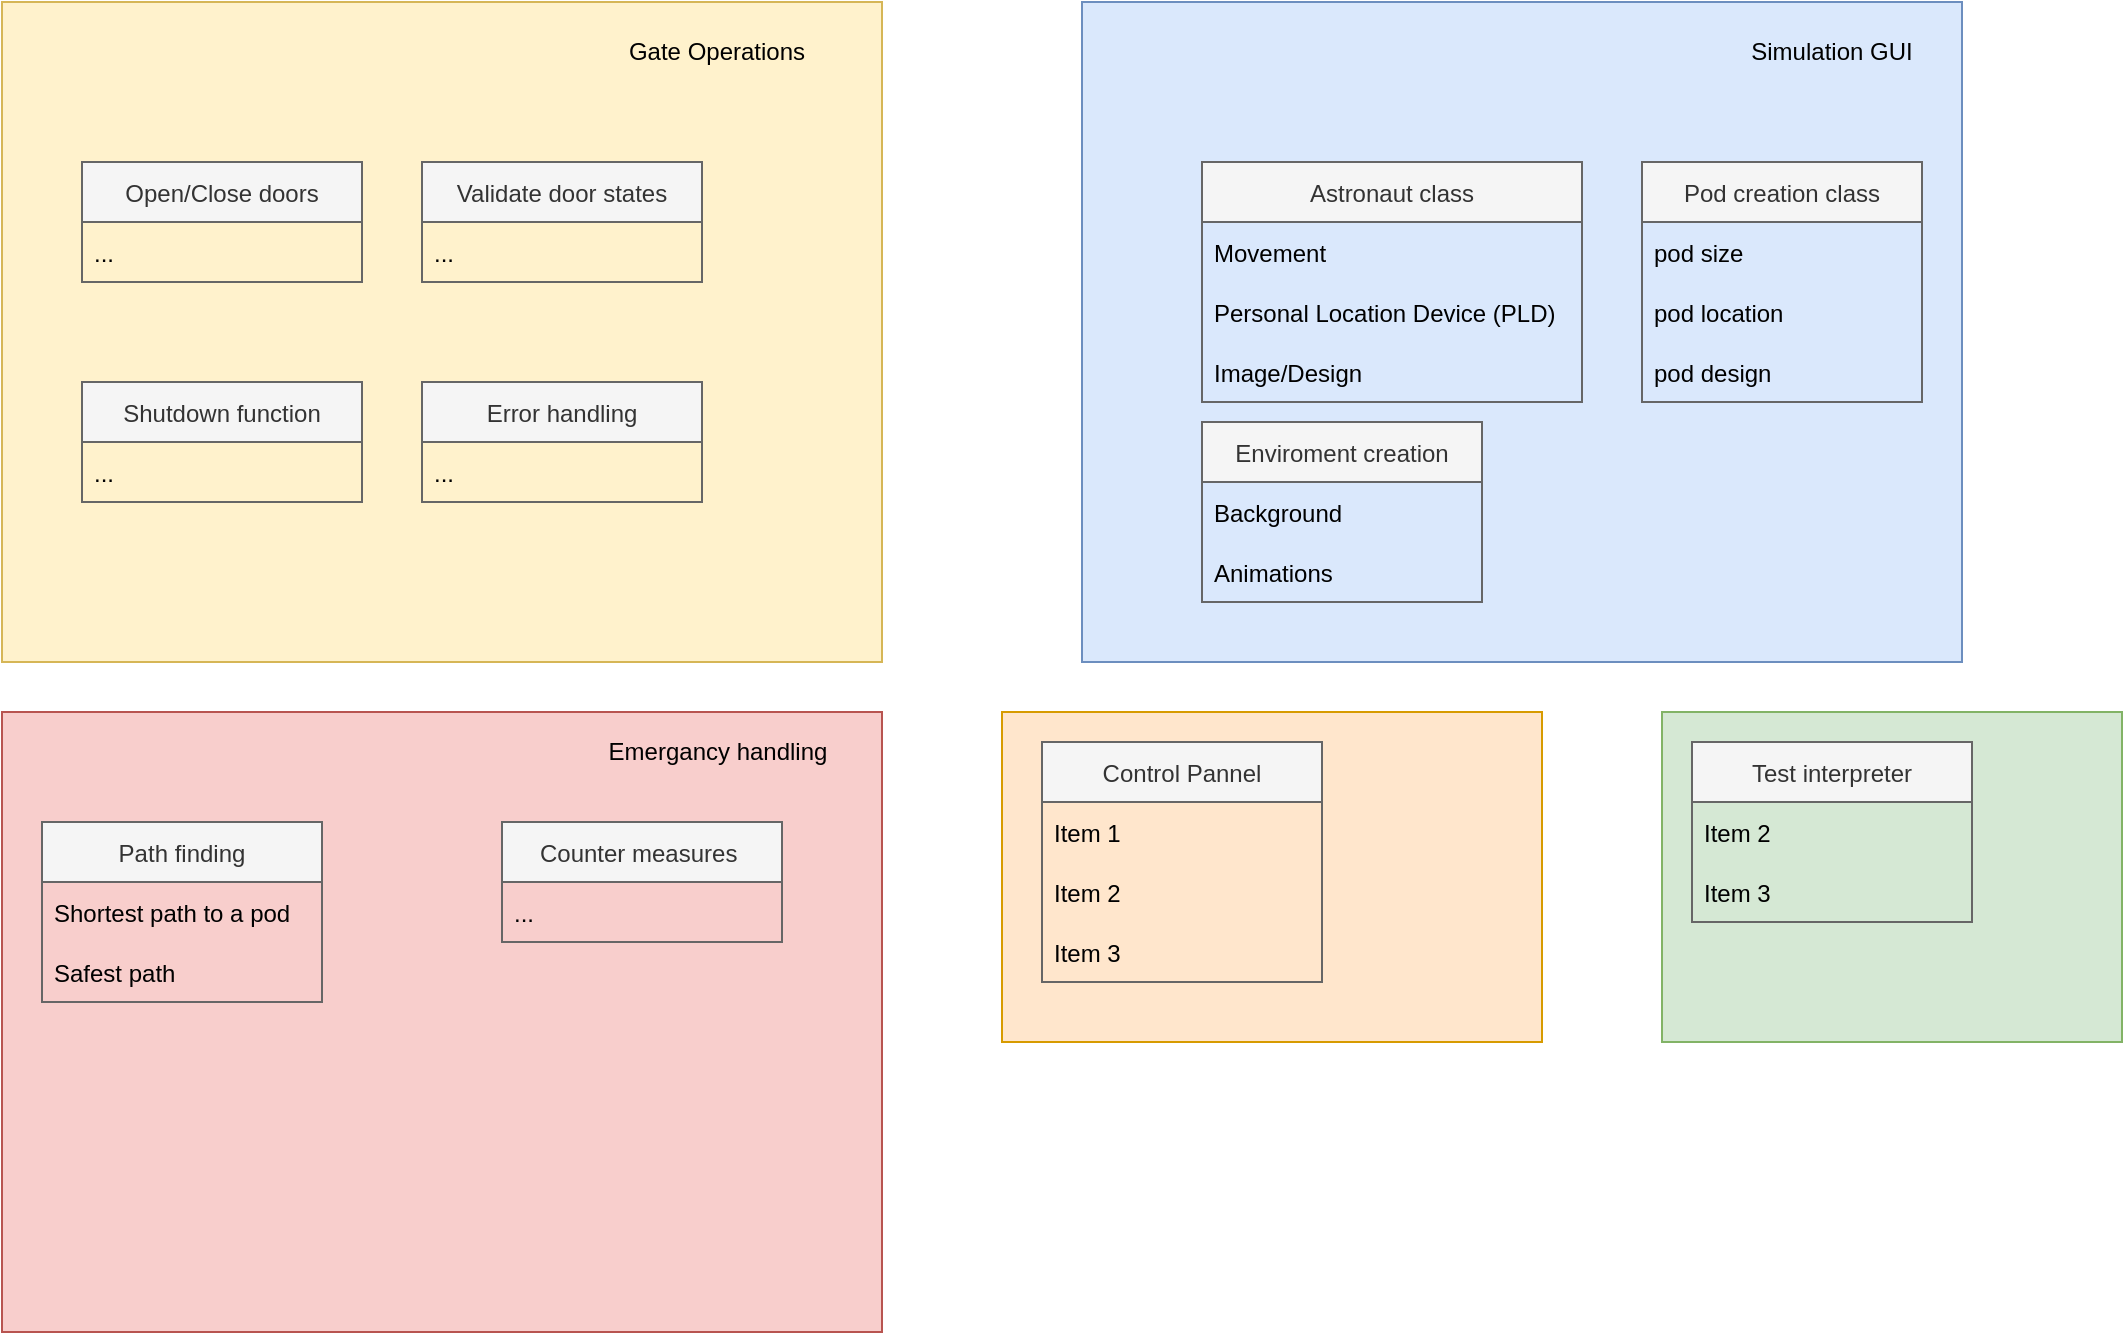 <mxfile version="15.8.7" type="device"><diagram id="roLrVUDmTSi5VdK-Z1Fp" name="Page-1"><mxGraphModel dx="1186" dy="606" grid="1" gridSize="10" guides="1" tooltips="1" connect="1" arrows="1" fold="1" page="1" pageScale="1" pageWidth="850" pageHeight="1100" math="0" shadow="0"><root><mxCell id="0"/><mxCell id="1" parent="0"/><mxCell id="8CkKUkRrjIhIPKv3FQjo-2" value="" style="rounded=0;whiteSpace=wrap;html=1;fillColor=#d5e8d4;strokeColor=#82b366;" vertex="1" parent="1"><mxGeometry x="880" y="395" width="230" height="165" as="geometry"/></mxCell><mxCell id="8CkKUkRrjIhIPKv3FQjo-1" value="" style="rounded=0;whiteSpace=wrap;html=1;fillColor=#ffe6cc;strokeColor=#d79b00;" vertex="1" parent="1"><mxGeometry x="550" y="395" width="270" height="165" as="geometry"/></mxCell><mxCell id="rjpxbMmdNl7atRk2eyDm-76" value="" style="rounded=0;whiteSpace=wrap;html=1;fillColor=#f8cecc;strokeColor=#b85450;" parent="1" vertex="1"><mxGeometry x="50" y="395" width="440" height="310" as="geometry"/></mxCell><mxCell id="rjpxbMmdNl7atRk2eyDm-53" value="" style="rounded=0;whiteSpace=wrap;html=1;fillColor=#fff2cc;strokeColor=#d6b656;" parent="1" vertex="1"><mxGeometry x="50" y="40" width="440" height="330" as="geometry"/></mxCell><mxCell id="rjpxbMmdNl7atRk2eyDm-38" value="" style="rounded=0;whiteSpace=wrap;html=1;fillColor=#dae8fc;strokeColor=#6c8ebf;" parent="1" vertex="1"><mxGeometry x="590" y="40" width="440" height="330" as="geometry"/></mxCell><mxCell id="rjpxbMmdNl7atRk2eyDm-6" value="Control Pannel" style="swimlane;fontStyle=0;childLayout=stackLayout;horizontal=1;startSize=30;horizontalStack=0;resizeParent=1;resizeParentMax=0;resizeLast=0;collapsible=1;marginBottom=0;fillColor=#f5f5f5;fontColor=#333333;strokeColor=#666666;" parent="1" vertex="1"><mxGeometry x="570" y="410" width="140" height="120" as="geometry"/></mxCell><mxCell id="rjpxbMmdNl7atRk2eyDm-7" value="Item 1" style="text;strokeColor=none;fillColor=none;align=left;verticalAlign=middle;spacingLeft=4;spacingRight=4;overflow=hidden;points=[[0,0.5],[1,0.5]];portConstraint=eastwest;rotatable=0;" parent="rjpxbMmdNl7atRk2eyDm-6" vertex="1"><mxGeometry y="30" width="140" height="30" as="geometry"/></mxCell><mxCell id="rjpxbMmdNl7atRk2eyDm-8" value="Item 2" style="text;strokeColor=none;fillColor=none;align=left;verticalAlign=middle;spacingLeft=4;spacingRight=4;overflow=hidden;points=[[0,0.5],[1,0.5]];portConstraint=eastwest;rotatable=0;" parent="rjpxbMmdNl7atRk2eyDm-6" vertex="1"><mxGeometry y="60" width="140" height="30" as="geometry"/></mxCell><mxCell id="rjpxbMmdNl7atRk2eyDm-9" value="Item 3" style="text;strokeColor=none;fillColor=none;align=left;verticalAlign=middle;spacingLeft=4;spacingRight=4;overflow=hidden;points=[[0,0.5],[1,0.5]];portConstraint=eastwest;rotatable=0;" parent="rjpxbMmdNl7atRk2eyDm-6" vertex="1"><mxGeometry y="90" width="140" height="30" as="geometry"/></mxCell><mxCell id="rjpxbMmdNl7atRk2eyDm-10" value="Open/Close doors" style="swimlane;fontStyle=0;childLayout=stackLayout;horizontal=1;startSize=30;horizontalStack=0;resizeParent=1;resizeParentMax=0;resizeLast=0;collapsible=1;marginBottom=0;fillColor=#f5f5f5;fontColor=#333333;strokeColor=#666666;" parent="1" vertex="1"><mxGeometry x="90" y="120" width="140" height="60" as="geometry"/></mxCell><mxCell id="rjpxbMmdNl7atRk2eyDm-11" value="..." style="text;strokeColor=none;fillColor=none;align=left;verticalAlign=middle;spacingLeft=4;spacingRight=4;overflow=hidden;points=[[0,0.5],[1,0.5]];portConstraint=eastwest;rotatable=0;" parent="rjpxbMmdNl7atRk2eyDm-10" vertex="1"><mxGeometry y="30" width="140" height="30" as="geometry"/></mxCell><mxCell id="rjpxbMmdNl7atRk2eyDm-14" value="Test interpreter" style="swimlane;fontStyle=0;childLayout=stackLayout;horizontal=1;startSize=30;horizontalStack=0;resizeParent=1;resizeParentMax=0;resizeLast=0;collapsible=1;marginBottom=0;fillColor=#f5f5f5;fontColor=#333333;strokeColor=#666666;" parent="1" vertex="1"><mxGeometry x="895" y="410" width="140" height="90" as="geometry"/></mxCell><mxCell id="rjpxbMmdNl7atRk2eyDm-16" value="Item 2" style="text;strokeColor=none;fillColor=none;align=left;verticalAlign=middle;spacingLeft=4;spacingRight=4;overflow=hidden;points=[[0,0.5],[1,0.5]];portConstraint=eastwest;rotatable=0;" parent="rjpxbMmdNl7atRk2eyDm-14" vertex="1"><mxGeometry y="30" width="140" height="30" as="geometry"/></mxCell><mxCell id="rjpxbMmdNl7atRk2eyDm-17" value="Item 3" style="text;strokeColor=none;fillColor=none;align=left;verticalAlign=middle;spacingLeft=4;spacingRight=4;overflow=hidden;points=[[0,0.5],[1,0.5]];portConstraint=eastwest;rotatable=0;" parent="rjpxbMmdNl7atRk2eyDm-14" vertex="1"><mxGeometry y="60" width="140" height="30" as="geometry"/></mxCell><mxCell id="rjpxbMmdNl7atRk2eyDm-19" value="Counter measures " style="swimlane;fontStyle=0;childLayout=stackLayout;horizontal=1;startSize=30;horizontalStack=0;resizeParent=1;resizeParentMax=0;resizeLast=0;collapsible=1;marginBottom=0;fillColor=#f5f5f5;fontColor=#333333;strokeColor=#666666;" parent="1" vertex="1"><mxGeometry x="300" y="450" width="140" height="60" as="geometry"/></mxCell><mxCell id="rjpxbMmdNl7atRk2eyDm-20" value="..." style="text;strokeColor=none;fillColor=none;align=left;verticalAlign=middle;spacingLeft=4;spacingRight=4;overflow=hidden;points=[[0,0.5],[1,0.5]];portConstraint=eastwest;rotatable=0;" parent="rjpxbMmdNl7atRk2eyDm-19" vertex="1"><mxGeometry y="30" width="140" height="30" as="geometry"/></mxCell><mxCell id="rjpxbMmdNl7atRk2eyDm-23" value="Path finding" style="swimlane;fontStyle=0;childLayout=stackLayout;horizontal=1;startSize=30;horizontalStack=0;resizeParent=1;resizeParentMax=0;resizeLast=0;collapsible=1;marginBottom=0;fillColor=#f5f5f5;fontColor=#333333;strokeColor=#666666;" parent="1" vertex="1"><mxGeometry x="70" y="450" width="140" height="90" as="geometry"/></mxCell><mxCell id="rjpxbMmdNl7atRk2eyDm-24" value="Shortest path to a pod" style="text;strokeColor=none;fillColor=none;align=left;verticalAlign=middle;spacingLeft=4;spacingRight=4;overflow=hidden;points=[[0,0.5],[1,0.5]];portConstraint=eastwest;rotatable=0;" parent="rjpxbMmdNl7atRk2eyDm-23" vertex="1"><mxGeometry y="30" width="140" height="30" as="geometry"/></mxCell><mxCell id="rjpxbMmdNl7atRk2eyDm-25" value="Safest path" style="text;strokeColor=none;fillColor=none;align=left;verticalAlign=middle;spacingLeft=4;spacingRight=4;overflow=hidden;points=[[0,0.5],[1,0.5]];portConstraint=eastwest;rotatable=0;" parent="rjpxbMmdNl7atRk2eyDm-23" vertex="1"><mxGeometry y="60" width="140" height="30" as="geometry"/></mxCell><mxCell id="rjpxbMmdNl7atRk2eyDm-39" value="Simulation GUI" style="text;html=1;strokeColor=none;fillColor=none;align=center;verticalAlign=middle;whiteSpace=wrap;rounded=0;" parent="1" vertex="1"><mxGeometry x="920" y="50" width="90" height="30" as="geometry"/></mxCell><mxCell id="rjpxbMmdNl7atRk2eyDm-54" value="Gate Operations" style="text;html=1;strokeColor=none;fillColor=none;align=center;verticalAlign=middle;whiteSpace=wrap;rounded=0;" parent="1" vertex="1"><mxGeometry x="360" y="50" width="95" height="30" as="geometry"/></mxCell><mxCell id="rjpxbMmdNl7atRk2eyDm-55" value="Validate door states" style="swimlane;fontStyle=0;childLayout=stackLayout;horizontal=1;startSize=30;horizontalStack=0;resizeParent=1;resizeParentMax=0;resizeLast=0;collapsible=1;marginBottom=0;fillColor=#f5f5f5;fontColor=#333333;strokeColor=#666666;" parent="1" vertex="1"><mxGeometry x="260" y="120" width="140" height="60" as="geometry"/></mxCell><mxCell id="rjpxbMmdNl7atRk2eyDm-56" value="..." style="text;strokeColor=none;fillColor=none;align=left;verticalAlign=middle;spacingLeft=4;spacingRight=4;overflow=hidden;points=[[0,0.5],[1,0.5]];portConstraint=eastwest;rotatable=0;" parent="rjpxbMmdNl7atRk2eyDm-55" vertex="1"><mxGeometry y="30" width="140" height="30" as="geometry"/></mxCell><mxCell id="rjpxbMmdNl7atRk2eyDm-60" value="Error handling" style="swimlane;fontStyle=0;childLayout=stackLayout;horizontal=1;startSize=30;horizontalStack=0;resizeParent=1;resizeParentMax=0;resizeLast=0;collapsible=1;marginBottom=0;fillColor=#f5f5f5;fontColor=#333333;strokeColor=#666666;" parent="1" vertex="1"><mxGeometry x="260" y="230" width="140" height="60" as="geometry"/></mxCell><mxCell id="rjpxbMmdNl7atRk2eyDm-61" value="..." style="text;strokeColor=none;fillColor=none;align=left;verticalAlign=middle;spacingLeft=4;spacingRight=4;overflow=hidden;points=[[0,0.5],[1,0.5]];portConstraint=eastwest;rotatable=0;" parent="rjpxbMmdNl7atRk2eyDm-60" vertex="1"><mxGeometry y="30" width="140" height="30" as="geometry"/></mxCell><mxCell id="rjpxbMmdNl7atRk2eyDm-65" value="Shutdown function" style="swimlane;fontStyle=0;childLayout=stackLayout;horizontal=1;startSize=30;horizontalStack=0;resizeParent=1;resizeParentMax=0;resizeLast=0;collapsible=1;marginBottom=0;fillColor=#f5f5f5;fontColor=#333333;strokeColor=#666666;" parent="1" vertex="1"><mxGeometry x="90" y="230" width="140" height="60" as="geometry"/></mxCell><mxCell id="rjpxbMmdNl7atRk2eyDm-66" value="..." style="text;strokeColor=none;fillColor=none;align=left;verticalAlign=middle;spacingLeft=4;spacingRight=4;overflow=hidden;points=[[0,0.5],[1,0.5]];portConstraint=eastwest;rotatable=0;" parent="rjpxbMmdNl7atRk2eyDm-65" vertex="1"><mxGeometry y="30" width="140" height="30" as="geometry"/></mxCell><mxCell id="rjpxbMmdNl7atRk2eyDm-70" value="Enviroment creation" style="swimlane;fontStyle=0;childLayout=stackLayout;horizontal=1;startSize=30;horizontalStack=0;resizeParent=1;resizeParentMax=0;resizeLast=0;collapsible=1;marginBottom=0;fillColor=#f5f5f5;fontColor=#333333;strokeColor=#666666;" parent="1" vertex="1"><mxGeometry x="650" y="250" width="140" height="90" as="geometry"/></mxCell><mxCell id="rjpxbMmdNl7atRk2eyDm-71" value="Background" style="text;strokeColor=none;fillColor=none;align=left;verticalAlign=middle;spacingLeft=4;spacingRight=4;overflow=hidden;points=[[0,0.5],[1,0.5]];portConstraint=eastwest;rotatable=0;" parent="rjpxbMmdNl7atRk2eyDm-70" vertex="1"><mxGeometry y="30" width="140" height="30" as="geometry"/></mxCell><mxCell id="WaDkKmBJxNp5XHNtc0lB-1" value="Animations" style="text;strokeColor=none;fillColor=none;align=left;verticalAlign=middle;spacingLeft=4;spacingRight=4;overflow=hidden;points=[[0,0.5],[1,0.5]];portConstraint=eastwest;rotatable=0;" parent="rjpxbMmdNl7atRk2eyDm-70" vertex="1"><mxGeometry y="60" width="140" height="30" as="geometry"/></mxCell><mxCell id="rjpxbMmdNl7atRk2eyDm-72" value="Astronaut class" style="swimlane;fontStyle=0;childLayout=stackLayout;horizontal=1;startSize=30;horizontalStack=0;resizeParent=1;resizeParentMax=0;resizeLast=0;collapsible=1;marginBottom=0;fillColor=#f5f5f5;fontColor=#333333;strokeColor=#666666;" parent="1" vertex="1"><mxGeometry x="650" y="120" width="190" height="120" as="geometry"/></mxCell><mxCell id="rjpxbMmdNl7atRk2eyDm-73" value="Movement" style="text;strokeColor=none;fillColor=none;align=left;verticalAlign=middle;spacingLeft=4;spacingRight=4;overflow=hidden;points=[[0,0.5],[1,0.5]];portConstraint=eastwest;rotatable=0;" parent="rjpxbMmdNl7atRk2eyDm-72" vertex="1"><mxGeometry y="30" width="190" height="30" as="geometry"/></mxCell><mxCell id="rjpxbMmdNl7atRk2eyDm-78" value="Personal Location Device (PLD)" style="text;strokeColor=none;fillColor=none;align=left;verticalAlign=middle;spacingLeft=4;spacingRight=4;overflow=hidden;points=[[0,0.5],[1,0.5]];portConstraint=eastwest;rotatable=0;" parent="rjpxbMmdNl7atRk2eyDm-72" vertex="1"><mxGeometry y="60" width="190" height="30" as="geometry"/></mxCell><mxCell id="rjpxbMmdNl7atRk2eyDm-79" value="Image/Design" style="text;strokeColor=none;fillColor=none;align=left;verticalAlign=middle;spacingLeft=4;spacingRight=4;overflow=hidden;points=[[0,0.5],[1,0.5]];portConstraint=eastwest;rotatable=0;" parent="rjpxbMmdNl7atRk2eyDm-72" vertex="1"><mxGeometry y="90" width="190" height="30" as="geometry"/></mxCell><mxCell id="rjpxbMmdNl7atRk2eyDm-74" value="Pod creation class" style="swimlane;fontStyle=0;childLayout=stackLayout;horizontal=1;startSize=30;horizontalStack=0;resizeParent=1;resizeParentMax=0;resizeLast=0;collapsible=1;marginBottom=0;fillColor=#f5f5f5;fontColor=#333333;strokeColor=#666666;" parent="1" vertex="1"><mxGeometry x="870" y="120" width="140" height="120" as="geometry"/></mxCell><mxCell id="rjpxbMmdNl7atRk2eyDm-75" value="pod size" style="text;strokeColor=none;fillColor=none;align=left;verticalAlign=middle;spacingLeft=4;spacingRight=4;overflow=hidden;points=[[0,0.5],[1,0.5]];portConstraint=eastwest;rotatable=0;" parent="rjpxbMmdNl7atRk2eyDm-74" vertex="1"><mxGeometry y="30" width="140" height="30" as="geometry"/></mxCell><mxCell id="WaDkKmBJxNp5XHNtc0lB-2" value="pod location" style="text;strokeColor=none;fillColor=none;align=left;verticalAlign=middle;spacingLeft=4;spacingRight=4;overflow=hidden;points=[[0,0.5],[1,0.5]];portConstraint=eastwest;rotatable=0;" parent="rjpxbMmdNl7atRk2eyDm-74" vertex="1"><mxGeometry y="60" width="140" height="30" as="geometry"/></mxCell><mxCell id="WaDkKmBJxNp5XHNtc0lB-3" value="pod design" style="text;strokeColor=none;fillColor=none;align=left;verticalAlign=middle;spacingLeft=4;spacingRight=4;overflow=hidden;points=[[0,0.5],[1,0.5]];portConstraint=eastwest;rotatable=0;" parent="rjpxbMmdNl7atRk2eyDm-74" vertex="1"><mxGeometry y="90" width="140" height="30" as="geometry"/></mxCell><mxCell id="rjpxbMmdNl7atRk2eyDm-77" value="&lt;span&gt;Emergancy handling&lt;/span&gt;" style="text;html=1;strokeColor=none;fillColor=none;align=center;verticalAlign=middle;whiteSpace=wrap;rounded=0;" parent="1" vertex="1"><mxGeometry x="342.5" y="400" width="130" height="30" as="geometry"/></mxCell></root></mxGraphModel></diagram></mxfile>